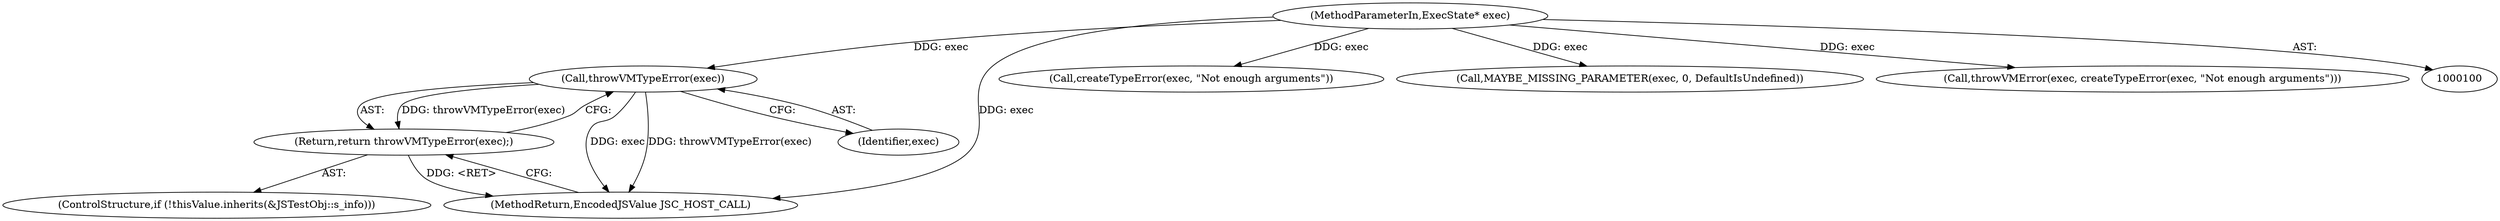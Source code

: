 digraph "0_Chrome_b944f670bb7a8a919daac497a4ea0536c954c201_26@pointer" {
"1000113" [label="(Call,throwVMTypeError(exec))"];
"1000101" [label="(MethodParameterIn,ExecState* exec)"];
"1000112" [label="(Return,return throwVMTypeError(exec);)"];
"1000153" [label="(MethodReturn,EncodedJSValue JSC_HOST_CALL)"];
"1000134" [label="(Call,createTypeError(exec, \"Not enough arguments\"))"];
"1000101" [label="(MethodParameterIn,ExecState* exec)"];
"1000107" [label="(ControlStructure,if (!thisValue.inherits(&JSTestObj::s_info)))"];
"1000140" [label="(Call,MAYBE_MISSING_PARAMETER(exec, 0, DefaultIsUndefined))"];
"1000113" [label="(Call,throwVMTypeError(exec))"];
"1000132" [label="(Call,throwVMError(exec, createTypeError(exec, \"Not enough arguments\")))"];
"1000112" [label="(Return,return throwVMTypeError(exec);)"];
"1000114" [label="(Identifier,exec)"];
"1000113" -> "1000112"  [label="AST: "];
"1000113" -> "1000114"  [label="CFG: "];
"1000114" -> "1000113"  [label="AST: "];
"1000112" -> "1000113"  [label="CFG: "];
"1000113" -> "1000153"  [label="DDG: exec"];
"1000113" -> "1000153"  [label="DDG: throwVMTypeError(exec)"];
"1000113" -> "1000112"  [label="DDG: throwVMTypeError(exec)"];
"1000101" -> "1000113"  [label="DDG: exec"];
"1000101" -> "1000100"  [label="AST: "];
"1000101" -> "1000153"  [label="DDG: exec"];
"1000101" -> "1000132"  [label="DDG: exec"];
"1000101" -> "1000134"  [label="DDG: exec"];
"1000101" -> "1000140"  [label="DDG: exec"];
"1000112" -> "1000107"  [label="AST: "];
"1000153" -> "1000112"  [label="CFG: "];
"1000112" -> "1000153"  [label="DDG: <RET>"];
}
